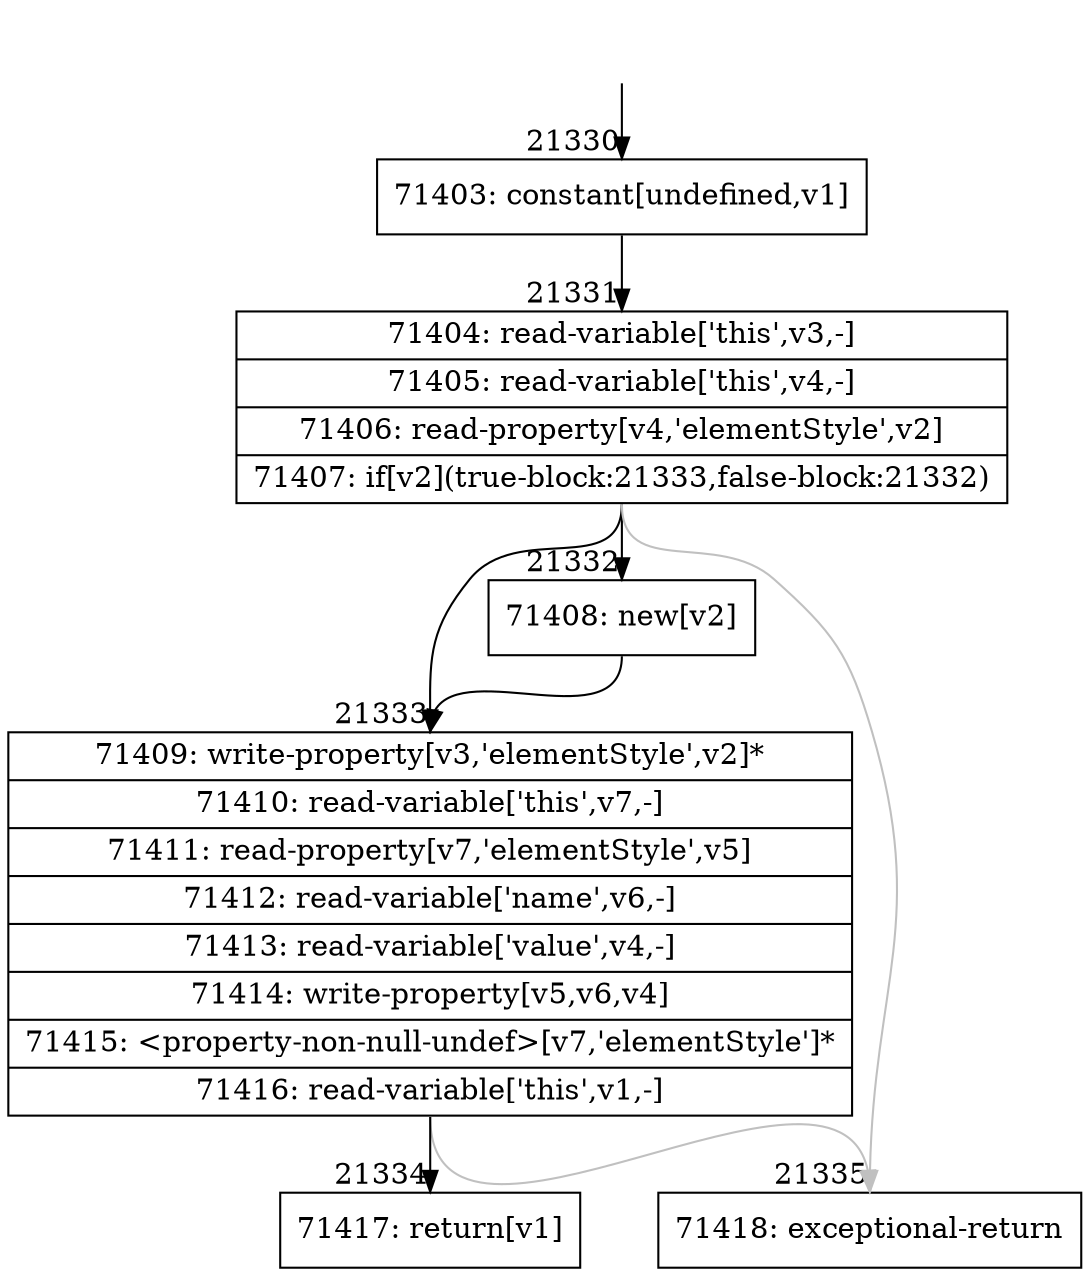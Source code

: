 digraph {
rankdir="TD"
BB_entry1868[shape=none,label=""];
BB_entry1868 -> BB21330 [tailport=s, headport=n, headlabel="    21330"]
BB21330 [shape=record label="{71403: constant[undefined,v1]}" ] 
BB21330 -> BB21331 [tailport=s, headport=n, headlabel="      21331"]
BB21331 [shape=record label="{71404: read-variable['this',v3,-]|71405: read-variable['this',v4,-]|71406: read-property[v4,'elementStyle',v2]|71407: if[v2](true-block:21333,false-block:21332)}" ] 
BB21331 -> BB21333 [tailport=s, headport=n, headlabel="      21333"]
BB21331 -> BB21332 [tailport=s, headport=n, headlabel="      21332"]
BB21331 -> BB21335 [tailport=s, headport=n, color=gray, headlabel="      21335"]
BB21332 [shape=record label="{71408: new[v2]}" ] 
BB21332 -> BB21333 [tailport=s, headport=n]
BB21333 [shape=record label="{71409: write-property[v3,'elementStyle',v2]*|71410: read-variable['this',v7,-]|71411: read-property[v7,'elementStyle',v5]|71412: read-variable['name',v6,-]|71413: read-variable['value',v4,-]|71414: write-property[v5,v6,v4]|71415: \<property-non-null-undef\>[v7,'elementStyle']*|71416: read-variable['this',v1,-]}" ] 
BB21333 -> BB21334 [tailport=s, headport=n, headlabel="      21334"]
BB21333 -> BB21335 [tailport=s, headport=n, color=gray]
BB21334 [shape=record label="{71417: return[v1]}" ] 
BB21335 [shape=record label="{71418: exceptional-return}" ] 
//#$~ 40146
}
